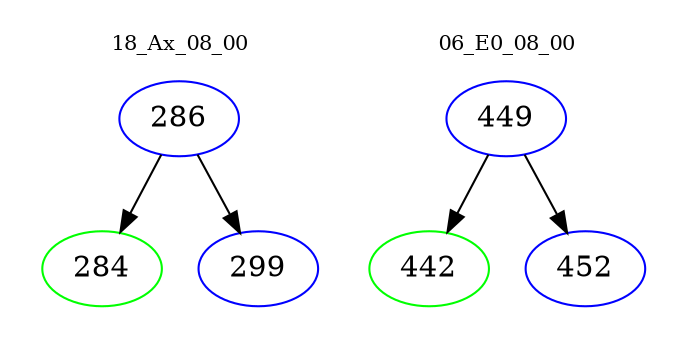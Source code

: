 digraph{
subgraph cluster_0 {
color = white
label = "18_Ax_08_00";
fontsize=10;
T0_286 [label="286", color="blue"]
T0_286 -> T0_284 [color="black"]
T0_284 [label="284", color="green"]
T0_286 -> T0_299 [color="black"]
T0_299 [label="299", color="blue"]
}
subgraph cluster_1 {
color = white
label = "06_E0_08_00";
fontsize=10;
T1_449 [label="449", color="blue"]
T1_449 -> T1_442 [color="black"]
T1_442 [label="442", color="green"]
T1_449 -> T1_452 [color="black"]
T1_452 [label="452", color="blue"]
}
}
